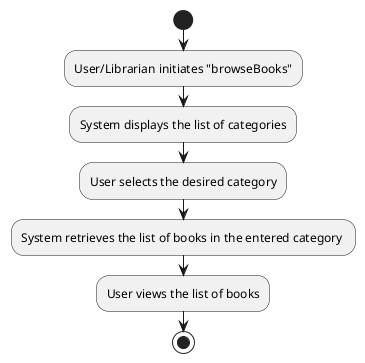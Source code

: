 @startuml

start
:User/Librarian initiates "browseBooks";
:System displays the list of categories;
:User selects the desired category;
:System retrieves the list of books in the entered category ;
:User views the list of books;
stop

@enduml


